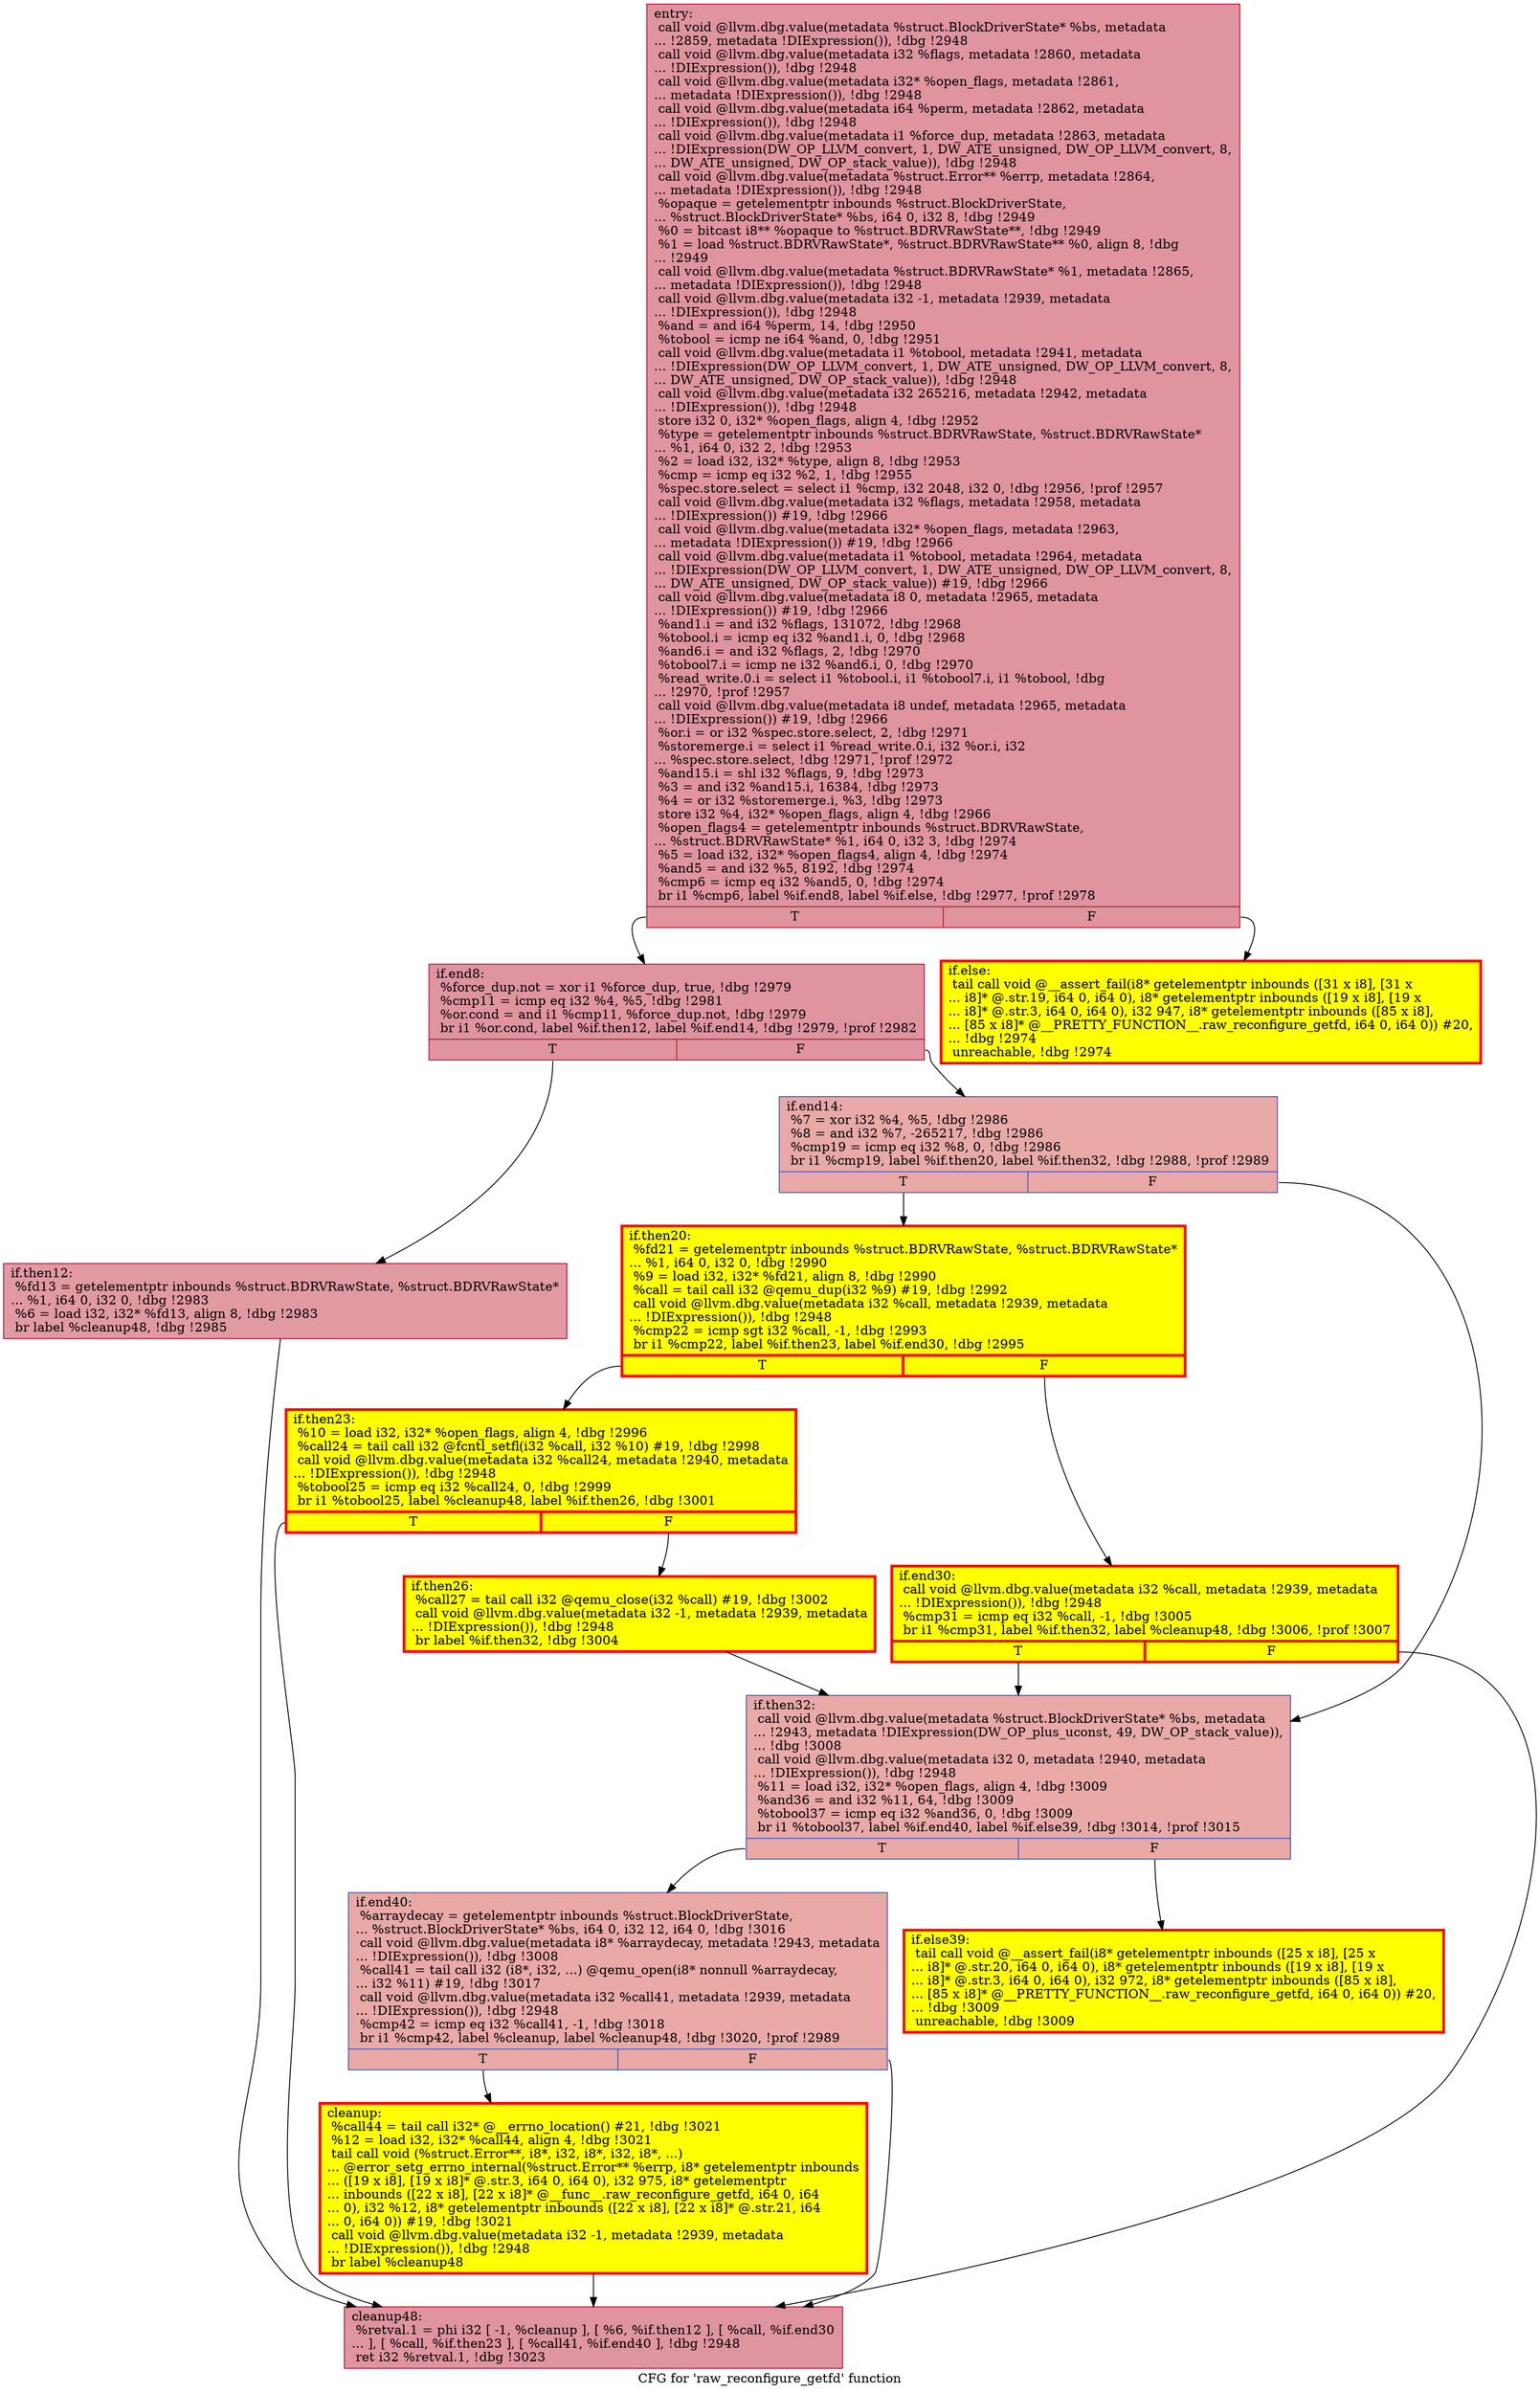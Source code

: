 digraph "CFG for 'raw_reconfigure_getfd' function" {
	label="CFG for 'raw_reconfigure_getfd' function";

	Node0x555823089890 [shape=record,color="#b70d28ff", style=filled, fillcolor="#b70d2870",label="{entry:\l  call void @llvm.dbg.value(metadata %struct.BlockDriverState* %bs, metadata\l... !2859, metadata !DIExpression()), !dbg !2948\l  call void @llvm.dbg.value(metadata i32 %flags, metadata !2860, metadata\l... !DIExpression()), !dbg !2948\l  call void @llvm.dbg.value(metadata i32* %open_flags, metadata !2861,\l... metadata !DIExpression()), !dbg !2948\l  call void @llvm.dbg.value(metadata i64 %perm, metadata !2862, metadata\l... !DIExpression()), !dbg !2948\l  call void @llvm.dbg.value(metadata i1 %force_dup, metadata !2863, metadata\l... !DIExpression(DW_OP_LLVM_convert, 1, DW_ATE_unsigned, DW_OP_LLVM_convert, 8,\l... DW_ATE_unsigned, DW_OP_stack_value)), !dbg !2948\l  call void @llvm.dbg.value(metadata %struct.Error** %errp, metadata !2864,\l... metadata !DIExpression()), !dbg !2948\l  %opaque = getelementptr inbounds %struct.BlockDriverState,\l... %struct.BlockDriverState* %bs, i64 0, i32 8, !dbg !2949\l  %0 = bitcast i8** %opaque to %struct.BDRVRawState**, !dbg !2949\l  %1 = load %struct.BDRVRawState*, %struct.BDRVRawState** %0, align 8, !dbg\l... !2949\l  call void @llvm.dbg.value(metadata %struct.BDRVRawState* %1, metadata !2865,\l... metadata !DIExpression()), !dbg !2948\l  call void @llvm.dbg.value(metadata i32 -1, metadata !2939, metadata\l... !DIExpression()), !dbg !2948\l  %and = and i64 %perm, 14, !dbg !2950\l  %tobool = icmp ne i64 %and, 0, !dbg !2951\l  call void @llvm.dbg.value(metadata i1 %tobool, metadata !2941, metadata\l... !DIExpression(DW_OP_LLVM_convert, 1, DW_ATE_unsigned, DW_OP_LLVM_convert, 8,\l... DW_ATE_unsigned, DW_OP_stack_value)), !dbg !2948\l  call void @llvm.dbg.value(metadata i32 265216, metadata !2942, metadata\l... !DIExpression()), !dbg !2948\l  store i32 0, i32* %open_flags, align 4, !dbg !2952\l  %type = getelementptr inbounds %struct.BDRVRawState, %struct.BDRVRawState*\l... %1, i64 0, i32 2, !dbg !2953\l  %2 = load i32, i32* %type, align 8, !dbg !2953\l  %cmp = icmp eq i32 %2, 1, !dbg !2955\l  %spec.store.select = select i1 %cmp, i32 2048, i32 0, !dbg !2956, !prof !2957\l  call void @llvm.dbg.value(metadata i32 %flags, metadata !2958, metadata\l... !DIExpression()) #19, !dbg !2966\l  call void @llvm.dbg.value(metadata i32* %open_flags, metadata !2963,\l... metadata !DIExpression()) #19, !dbg !2966\l  call void @llvm.dbg.value(metadata i1 %tobool, metadata !2964, metadata\l... !DIExpression(DW_OP_LLVM_convert, 1, DW_ATE_unsigned, DW_OP_LLVM_convert, 8,\l... DW_ATE_unsigned, DW_OP_stack_value)) #19, !dbg !2966\l  call void @llvm.dbg.value(metadata i8 0, metadata !2965, metadata\l... !DIExpression()) #19, !dbg !2966\l  %and1.i = and i32 %flags, 131072, !dbg !2968\l  %tobool.i = icmp eq i32 %and1.i, 0, !dbg !2968\l  %and6.i = and i32 %flags, 2, !dbg !2970\l  %tobool7.i = icmp ne i32 %and6.i, 0, !dbg !2970\l  %read_write.0.i = select i1 %tobool.i, i1 %tobool7.i, i1 %tobool, !dbg\l... !2970, !prof !2957\l  call void @llvm.dbg.value(metadata i8 undef, metadata !2965, metadata\l... !DIExpression()) #19, !dbg !2966\l  %or.i = or i32 %spec.store.select, 2, !dbg !2971\l  %storemerge.i = select i1 %read_write.0.i, i32 %or.i, i32\l... %spec.store.select, !dbg !2971, !prof !2972\l  %and15.i = shl i32 %flags, 9, !dbg !2973\l  %3 = and i32 %and15.i, 16384, !dbg !2973\l  %4 = or i32 %storemerge.i, %3, !dbg !2973\l  store i32 %4, i32* %open_flags, align 4, !dbg !2966\l  %open_flags4 = getelementptr inbounds %struct.BDRVRawState,\l... %struct.BDRVRawState* %1, i64 0, i32 3, !dbg !2974\l  %5 = load i32, i32* %open_flags4, align 4, !dbg !2974\l  %and5 = and i32 %5, 8192, !dbg !2974\l  %cmp6 = icmp eq i32 %and5, 0, !dbg !2974\l  br i1 %cmp6, label %if.end8, label %if.else, !dbg !2977, !prof !2978\l|{<s0>T|<s1>F}}"];
	Node0x555823089890:s0 -> Node0x5558230923a0;
	Node0x555823089890:s1 -> Node0x555823092430;
	Node0x555823092430 [shape=record,penwidth=3.0, style="filled", color="red", fillcolor="yellow",label="{if.else:                                          \l  tail call void @__assert_fail(i8* getelementptr inbounds ([31 x i8], [31 x\l... i8]* @.str.19, i64 0, i64 0), i8* getelementptr inbounds ([19 x i8], [19 x\l... i8]* @.str.3, i64 0, i64 0), i32 947, i8* getelementptr inbounds ([85 x i8],\l... [85 x i8]* @__PRETTY_FUNCTION__.raw_reconfigure_getfd, i64 0, i64 0)) #20,\l... !dbg !2974\l  unreachable, !dbg !2974\l}"];
	Node0x5558230923a0 [shape=record,color="#b70d28ff", style=filled, fillcolor="#b70d2870",label="{if.end8:                                          \l  %force_dup.not = xor i1 %force_dup, true, !dbg !2979\l  %cmp11 = icmp eq i32 %4, %5, !dbg !2981\l  %or.cond = and i1 %cmp11, %force_dup.not, !dbg !2979\l  br i1 %or.cond, label %if.then12, label %if.end14, !dbg !2979, !prof !2982\l|{<s0>T|<s1>F}}"];
	Node0x5558230923a0:s0 -> Node0x555823094310;
	Node0x5558230923a0:s1 -> Node0x555823094400;
	Node0x555823094310 [shape=record,color="#b70d28ff", style=filled, fillcolor="#bb1b2c70",label="{if.then12:                                        \l  %fd13 = getelementptr inbounds %struct.BDRVRawState, %struct.BDRVRawState*\l... %1, i64 0, i32 0, !dbg !2983\l  %6 = load i32, i32* %fd13, align 8, !dbg !2983\l  br label %cleanup48, !dbg !2985\l}"];
	Node0x555823094310 -> Node0x555823095120;
	Node0x555823094400 [shape=record,color="#3d50c3ff", style=filled, fillcolor="#ca3b3770",label="{if.end14:                                         \l  %7 = xor i32 %4, %5, !dbg !2986\l  %8 = and i32 %7, -265217, !dbg !2986\l  %cmp19 = icmp eq i32 %8, 0, !dbg !2986\l  br i1 %cmp19, label %if.then20, label %if.then32, !dbg !2988, !prof !2989\l|{<s0>T|<s1>F}}"];
	Node0x555823094400:s0 -> Node0x5558230955f0;
	Node0x555823094400:s1 -> Node0x5558230981c0;
	Node0x5558230955f0 [shape=record,penwidth=3.0, style="filled", color="red", fillcolor="yellow",label="{if.then20:                                        \l  %fd21 = getelementptr inbounds %struct.BDRVRawState, %struct.BDRVRawState*\l... %1, i64 0, i32 0, !dbg !2990\l  %9 = load i32, i32* %fd21, align 8, !dbg !2990\l  %call = tail call i32 @qemu_dup(i32 %9) #19, !dbg !2992\l  call void @llvm.dbg.value(metadata i32 %call, metadata !2939, metadata\l... !DIExpression()), !dbg !2948\l  %cmp22 = icmp sgt i32 %call, -1, !dbg !2993\l  br i1 %cmp22, label %if.then23, label %if.end30, !dbg !2995\l|{<s0>T|<s1>F}}"];
	Node0x5558230955f0:s0 -> Node0x555823097010;
	Node0x5558230955f0:s1 -> Node0x555823095640;
	Node0x555823097010 [shape=record,penwidth=3.0, style="filled", color="red", fillcolor="yellow",label="{if.then23:                                        \l  %10 = load i32, i32* %open_flags, align 4, !dbg !2996\l  %call24 = tail call i32 @fcntl_setfl(i32 %call, i32 %10) #19, !dbg !2998\l  call void @llvm.dbg.value(metadata i32 %call24, metadata !2940, metadata\l... !DIExpression()), !dbg !2948\l  %tobool25 = icmp eq i32 %call24, 0, !dbg !2999\l  br i1 %tobool25, label %cleanup48, label %if.then26, !dbg !3001\l|{<s0>T|<s1>F}}"];
	Node0x555823097010:s0 -> Node0x555823095120;
	Node0x555823097010:s1 -> Node0x555823097890;
	Node0x555823097890 [shape=record,penwidth=3.0, style="filled", color="red", fillcolor="yellow",label="{if.then26:                                        \l  %call27 = tail call i32 @qemu_close(i32 %call) #19, !dbg !3002\l  call void @llvm.dbg.value(metadata i32 -1, metadata !2939, metadata\l... !DIExpression()), !dbg !2948\l  br label %if.then32, !dbg !3004\l}"];
	Node0x555823097890 -> Node0x5558230981c0;
	Node0x555823095640 [shape=record,penwidth=3.0, style="filled", color="red", fillcolor="yellow",label="{if.end30:                                         \l  call void @llvm.dbg.value(metadata i32 %call, metadata !2939, metadata\l... !DIExpression()), !dbg !2948\l  %cmp31 = icmp eq i32 %call, -1, !dbg !3005\l  br i1 %cmp31, label %if.then32, label %cleanup48, !dbg !3006, !prof !3007\l|{<s0>T|<s1>F}}"];
	Node0x555823095640:s0 -> Node0x5558230981c0;
	Node0x555823095640:s1 -> Node0x555823095120;
	Node0x5558230981c0 [shape=record,color="#3d50c3ff", style=filled, fillcolor="#ca3b3770",label="{if.then32:                                        \l  call void @llvm.dbg.value(metadata %struct.BlockDriverState* %bs, metadata\l... !2943, metadata !DIExpression(DW_OP_plus_uconst, 49, DW_OP_stack_value)),\l... !dbg !3008\l  call void @llvm.dbg.value(metadata i32 0, metadata !2940, metadata\l... !DIExpression()), !dbg !2948\l  %11 = load i32, i32* %open_flags, align 4, !dbg !3009\l  %and36 = and i32 %11, 64, !dbg !3009\l  %tobool37 = icmp eq i32 %and36, 0, !dbg !3009\l  br i1 %tobool37, label %if.end40, label %if.else39, !dbg !3014, !prof !3015\l|{<s0>T|<s1>F}}"];
	Node0x5558230981c0:s0 -> Node0x555823099a30;
	Node0x5558230981c0:s1 -> Node0x555823099a80;
	Node0x555823099a80 [shape=record,penwidth=3.0, style="filled", color="red", fillcolor="yellow",label="{if.else39:                                        \l  tail call void @__assert_fail(i8* getelementptr inbounds ([25 x i8], [25 x\l... i8]* @.str.20, i64 0, i64 0), i8* getelementptr inbounds ([19 x i8], [19 x\l... i8]* @.str.3, i64 0, i64 0), i32 972, i8* getelementptr inbounds ([85 x i8],\l... [85 x i8]* @__PRETTY_FUNCTION__.raw_reconfigure_getfd, i64 0, i64 0)) #20,\l... !dbg !3009\l  unreachable, !dbg !3009\l}"];
	Node0x555823099a30 [shape=record,color="#3d50c3ff", style=filled, fillcolor="#ca3b3770",label="{if.end40:                                         \l  %arraydecay = getelementptr inbounds %struct.BlockDriverState,\l... %struct.BlockDriverState* %bs, i64 0, i32 12, i64 0, !dbg !3016\l  call void @llvm.dbg.value(metadata i8* %arraydecay, metadata !2943, metadata\l... !DIExpression()), !dbg !3008\l  %call41 = tail call i32 (i8*, i32, ...) @qemu_open(i8* nonnull %arraydecay,\l... i32 %11) #19, !dbg !3017\l  call void @llvm.dbg.value(metadata i32 %call41, metadata !2939, metadata\l... !DIExpression()), !dbg !2948\l  %cmp42 = icmp eq i32 %call41, -1, !dbg !3018\l  br i1 %cmp42, label %cleanup, label %cleanup48, !dbg !3020, !prof !2989\l|{<s0>T|<s1>F}}"];
	Node0x555823099a30:s0 -> Node0x55582309c2d0;
	Node0x555823099a30:s1 -> Node0x555823095120;
	Node0x55582309c2d0 [shape=record,penwidth=3.0, style="filled", color="red", fillcolor="yellow",label="{cleanup:                                          \l  %call44 = tail call i32* @__errno_location() #21, !dbg !3021\l  %12 = load i32, i32* %call44, align 4, !dbg !3021\l  tail call void (%struct.Error**, i8*, i32, i8*, i32, i8*, ...)\l... @error_setg_errno_internal(%struct.Error** %errp, i8* getelementptr inbounds\l... ([19 x i8], [19 x i8]* @.str.3, i64 0, i64 0), i32 975, i8* getelementptr\l... inbounds ([22 x i8], [22 x i8]* @__func__.raw_reconfigure_getfd, i64 0, i64\l... 0), i32 %12, i8* getelementptr inbounds ([22 x i8], [22 x i8]* @.str.21, i64\l... 0, i64 0)) #19, !dbg !3021\l  call void @llvm.dbg.value(metadata i32 -1, metadata !2939, metadata\l... !DIExpression()), !dbg !2948\l  br label %cleanup48\l}"];
	Node0x55582309c2d0 -> Node0x555823095120;
	Node0x555823095120 [shape=record,color="#b70d28ff", style=filled, fillcolor="#b70d2870",label="{cleanup48:                                        \l  %retval.1 = phi i32 [ -1, %cleanup ], [ %6, %if.then12 ], [ %call, %if.end30\l... ], [ %call, %if.then23 ], [ %call41, %if.end40 ], !dbg !2948\l  ret i32 %retval.1, !dbg !3023\l}"];
}
